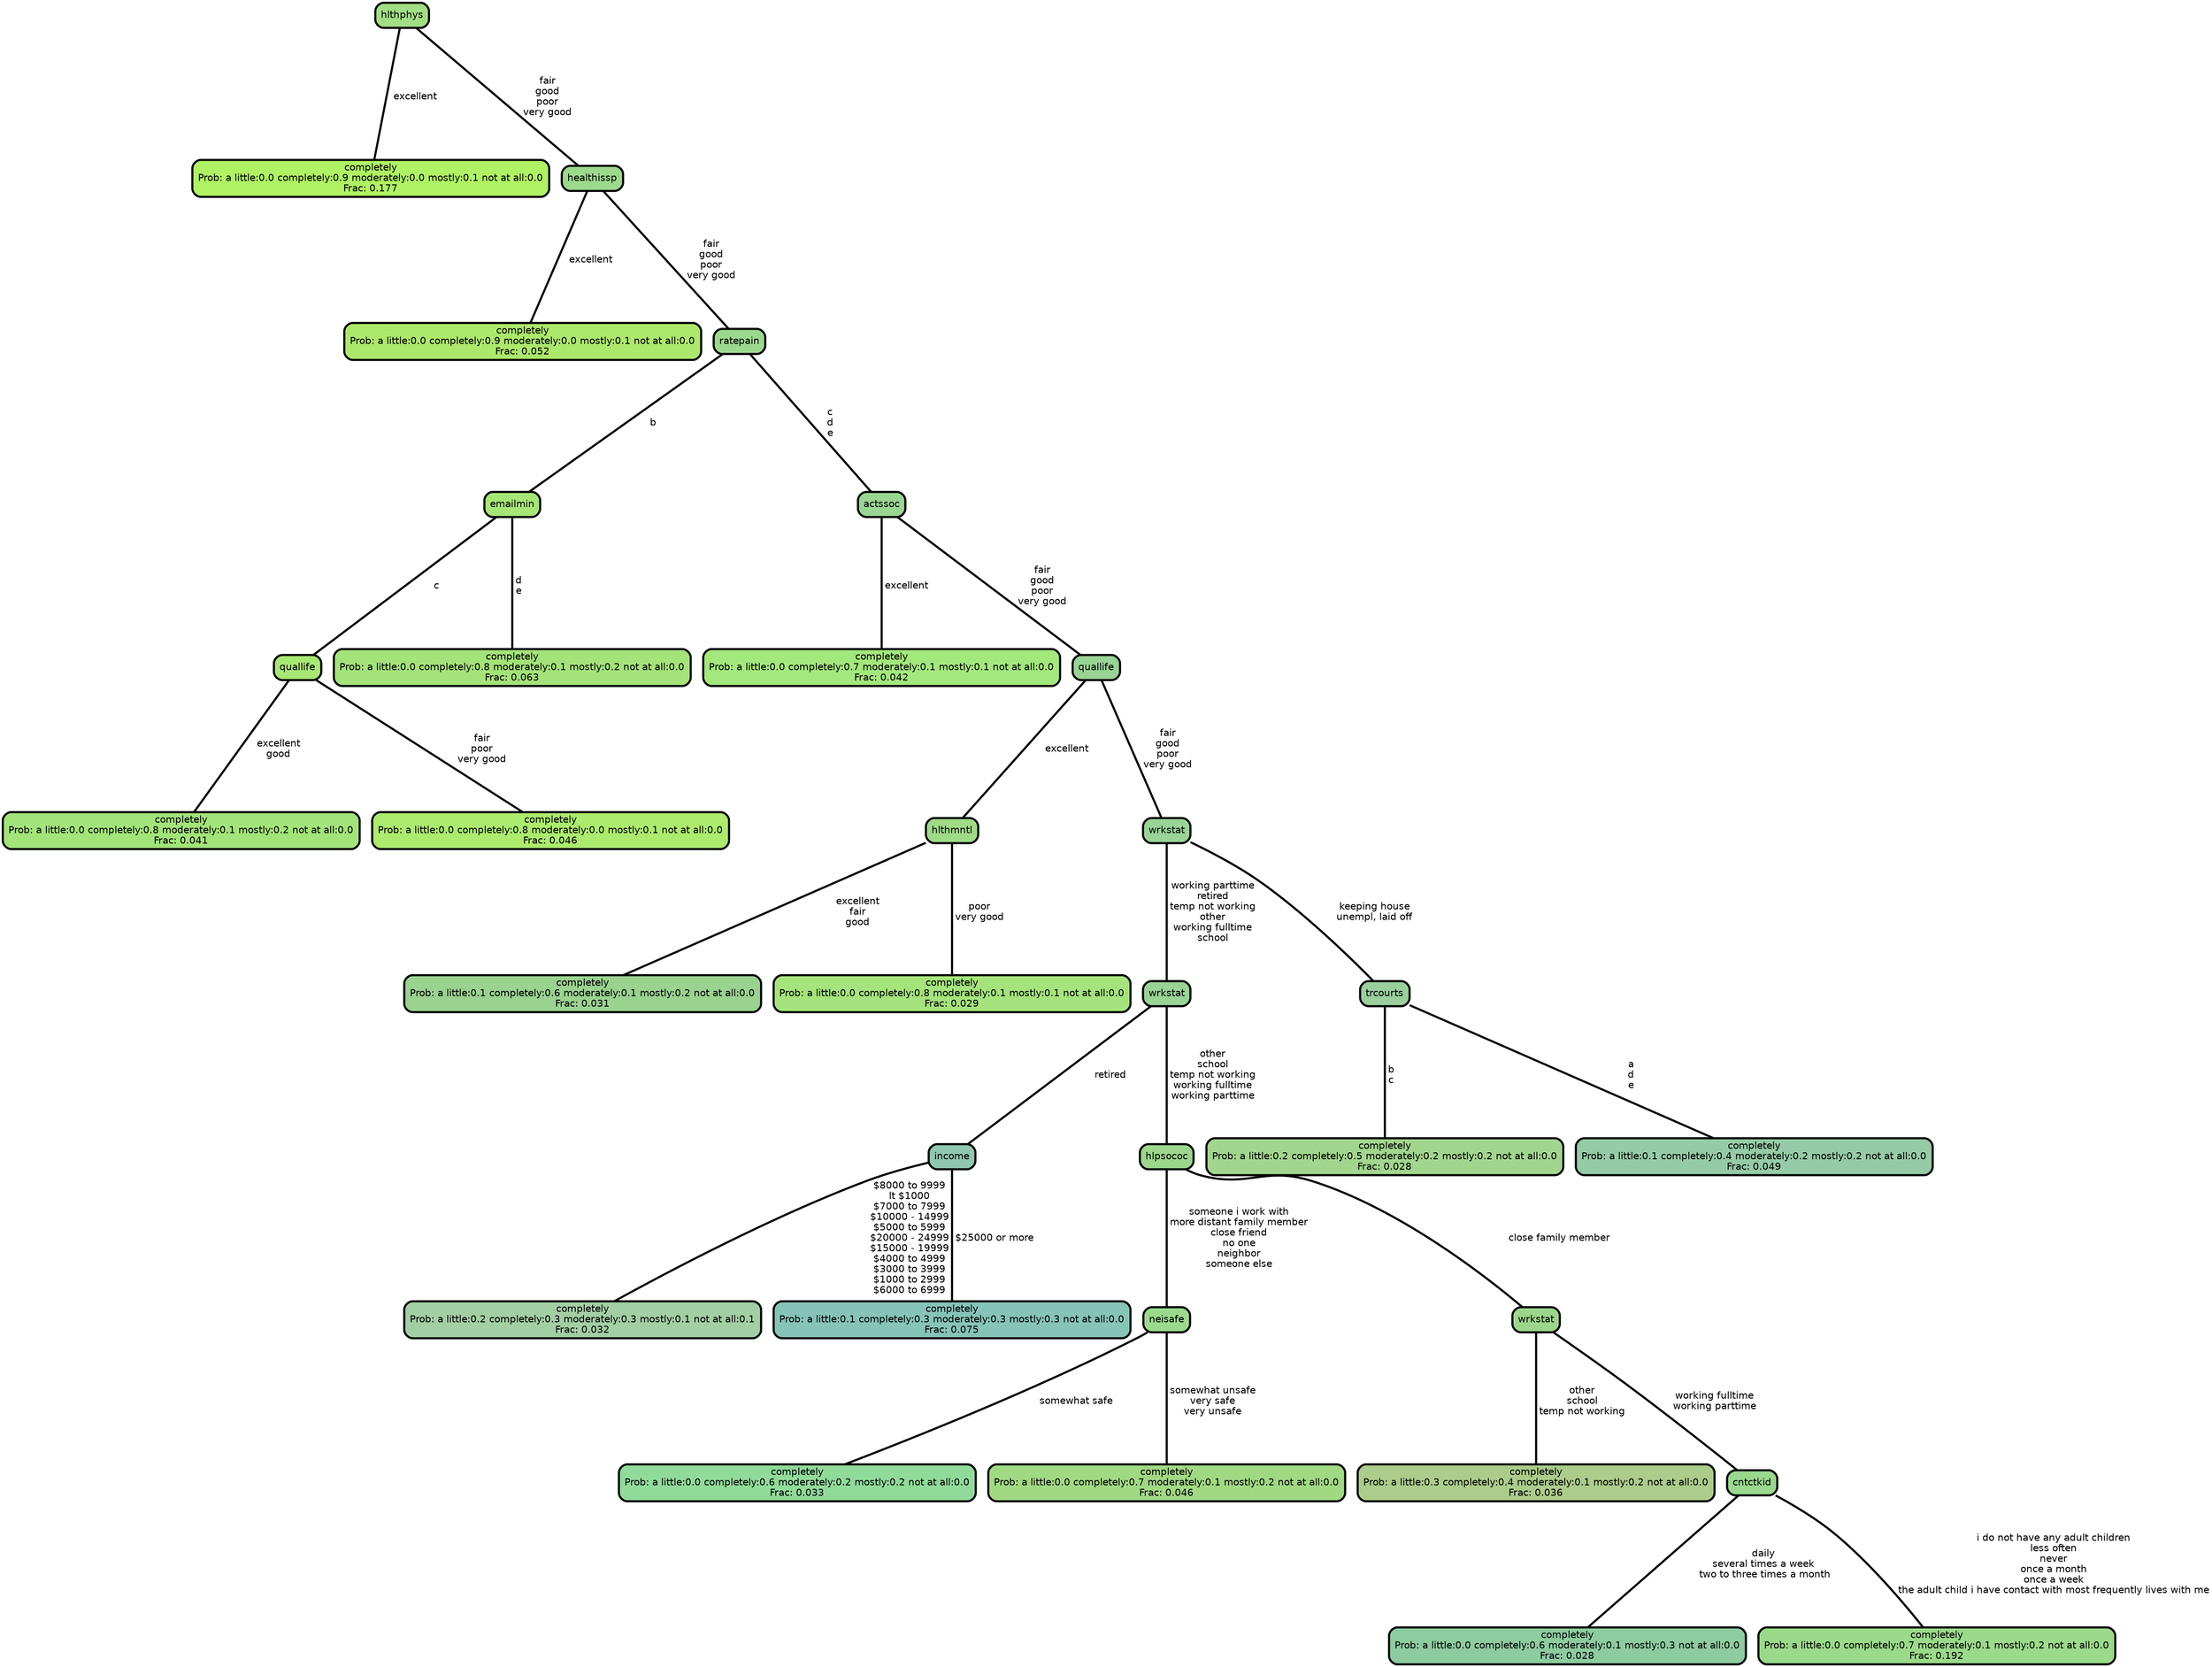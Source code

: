 graph Tree {
node [shape=box, style="filled, rounded",color="black",penwidth="3",fontcolor="black",                 fontname=helvetica] ;
graph [ranksep="0 equally", splines=straight,                 bgcolor=transparent, dpi=200] ;
edge [fontname=helvetica, color=black] ;
0 [label="completely
Prob: a little:0.0 completely:0.9 moderately:0.0 mostly:0.1 not at all:0.0
Frac: 0.177", fillcolor="#aff364"] ;
1 [label="hlthphys", fillcolor="#a1de84"] ;
2 [label="completely
Prob: a little:0.0 completely:0.9 moderately:0.0 mostly:0.1 not at all:0.0
Frac: 0.052", fillcolor="#ace86b"] ;
3 [label="healthissp", fillcolor="#9dd98b"] ;
4 [label="completely
Prob: a little:0.0 completely:0.8 moderately:0.1 mostly:0.2 not at all:0.0
Frac: 0.041", fillcolor="#a3e47a"] ;
5 [label="quallife", fillcolor="#a8e874"] ;
6 [label="completely
Prob: a little:0.0 completely:0.8 moderately:0.0 mostly:0.1 not at all:0.0
Frac: 0.046", fillcolor="#aceb6e"] ;
7 [label="emailmin", fillcolor="#a6e676"] ;
8 [label="completely
Prob: a little:0.0 completely:0.8 moderately:0.1 mostly:0.2 not at all:0.0
Frac: 0.063", fillcolor="#a4e379"] ;
9 [label="ratepain", fillcolor="#9cd88e"] ;
10 [label="completely
Prob: a little:0.0 completely:0.7 moderately:0.1 mostly:0.1 not at all:0.0
Frac: 0.042", fillcolor="#a3e87d"] ;
11 [label="actssoc", fillcolor="#9ad593"] ;
12 [label="completely
Prob: a little:0.1 completely:0.6 moderately:0.1 mostly:0.2 not at all:0.0
Frac: 0.031", fillcolor="#9ad290"] ;
13 [label="hlthmntl", fillcolor="#9fdb86"] ;
14 [label="completely
Prob: a little:0.0 completely:0.8 moderately:0.1 mostly:0.1 not at all:0.0
Frac: 0.029", fillcolor="#a5e47c"] ;
15 [label="quallife", fillcolor="#99d395"] ;
16 [label="completely
Prob: a little:0.2 completely:0.3 moderately:0.3 mostly:0.1 not at all:0.1
Frac: 0.032", fillcolor="#a3cfa5"] ;
17 [label="income", fillcolor="#8fc7b2"] ;
18 [label="completely
Prob: a little:0.1 completely:0.3 moderately:0.3 mostly:0.3 not at all:0.0
Frac: 0.075", fillcolor="#86c4b8"] ;
19 [label="wrkstat", fillcolor="#99d396"] ;
20 [label="completely
Prob: a little:0.0 completely:0.6 moderately:0.2 mostly:0.2 not at all:0.0
Frac: 0.033", fillcolor="#91db9a"] ;
21 [label="neisafe", fillcolor="#9bda8c"] ;
22 [label="completely
Prob: a little:0.0 completely:0.7 moderately:0.1 mostly:0.2 not at all:0.0
Frac: 0.046", fillcolor="#a1d983"] ;
23 [label="hlpsococ", fillcolor="#9cd78c"] ;
24 [label="completely
Prob: a little:0.3 completely:0.4 moderately:0.1 mostly:0.2 not at all:0.0
Frac: 0.036", fillcolor="#abcc8a"] ;
25 [label="wrkstat", fillcolor="#9cd68c"] ;
26 [label="completely
Prob: a little:0.0 completely:0.6 moderately:0.1 mostly:0.3 not at all:0.0
Frac: 0.028", fillcolor="#8dcc9f"] ;
27 [label="cntctkid", fillcolor="#9ad88d"] ;
28 [label="completely
Prob: a little:0.0 completely:0.7 moderately:0.1 mostly:0.2 not at all:0.0
Frac: 0.192", fillcolor="#9bda8a"] ;
29 [label="wrkstat", fillcolor="#99d397"] ;
30 [label="completely
Prob: a little:0.2 completely:0.5 moderately:0.2 mostly:0.2 not at all:0.0
Frac: 0.028", fillcolor="#a2d68e"] ;
31 [label="trcourts", fillcolor="#9acf9d"] ;
32 [label="completely
Prob: a little:0.1 completely:0.4 moderately:0.2 mostly:0.2 not at all:0.0
Frac: 0.049", fillcolor="#95cba6"] ;
1 -- 0 [label=" excellent",penwidth=3] ;
1 -- 3 [label=" fair\n good\n poor\n very good",penwidth=3] ;
3 -- 2 [label=" excellent",penwidth=3] ;
3 -- 9 [label=" fair\n good\n poor\n very good",penwidth=3] ;
5 -- 4 [label=" excellent\n good",penwidth=3] ;
5 -- 6 [label=" fair\n poor\n very good",penwidth=3] ;
7 -- 5 [label=" c",penwidth=3] ;
7 -- 8 [label=" d\n e",penwidth=3] ;
9 -- 7 [label=" b",penwidth=3] ;
9 -- 11 [label=" c\n d\n e",penwidth=3] ;
11 -- 10 [label=" excellent",penwidth=3] ;
11 -- 15 [label=" fair\n good\n poor\n very good",penwidth=3] ;
13 -- 12 [label=" excellent\n fair\n good",penwidth=3] ;
13 -- 14 [label=" poor\n very good",penwidth=3] ;
15 -- 13 [label=" excellent",penwidth=3] ;
15 -- 29 [label=" fair\n good\n poor\n very good",penwidth=3] ;
17 -- 16 [label=" $8000 to 9999\n lt $1000\n $7000 to 7999\n $10000 - 14999\n $5000 to 5999\n $20000 - 24999\n $15000 - 19999\n $4000 to 4999\n $3000 to 3999\n $1000 to 2999\n $6000 to 6999",penwidth=3] ;
17 -- 18 [label=" $25000 or more",penwidth=3] ;
19 -- 17 [label=" retired",penwidth=3] ;
19 -- 23 [label=" other\n school\n temp not working\n working fulltime\n working parttime",penwidth=3] ;
21 -- 20 [label=" somewhat safe",penwidth=3] ;
21 -- 22 [label=" somewhat unsafe\n very safe\n very unsafe",penwidth=3] ;
23 -- 21 [label=" someone i work with\n more distant family member\n close friend\n no one\n neighbor\n someone else",penwidth=3] ;
23 -- 25 [label=" close family member",penwidth=3] ;
25 -- 24 [label=" other\n school\n temp not working",penwidth=3] ;
25 -- 27 [label=" working fulltime\n working parttime",penwidth=3] ;
27 -- 26 [label=" daily\n several times a week\n  two to three times a month",penwidth=3] ;
27 -- 28 [label=" i do not have any adult children\n less often\n never\n once a month\n once a week\n the adult child i have contact with most frequently lives with me",penwidth=3] ;
29 -- 19 [label=" working parttime\n retired\n temp not working\n other\n working fulltime\n school",penwidth=3] ;
29 -- 31 [label=" keeping house\n unempl, laid off",penwidth=3] ;
31 -- 30 [label=" b\n c",penwidth=3] ;
31 -- 32 [label=" a\n d\n e",penwidth=3] ;
{rank = same;}}